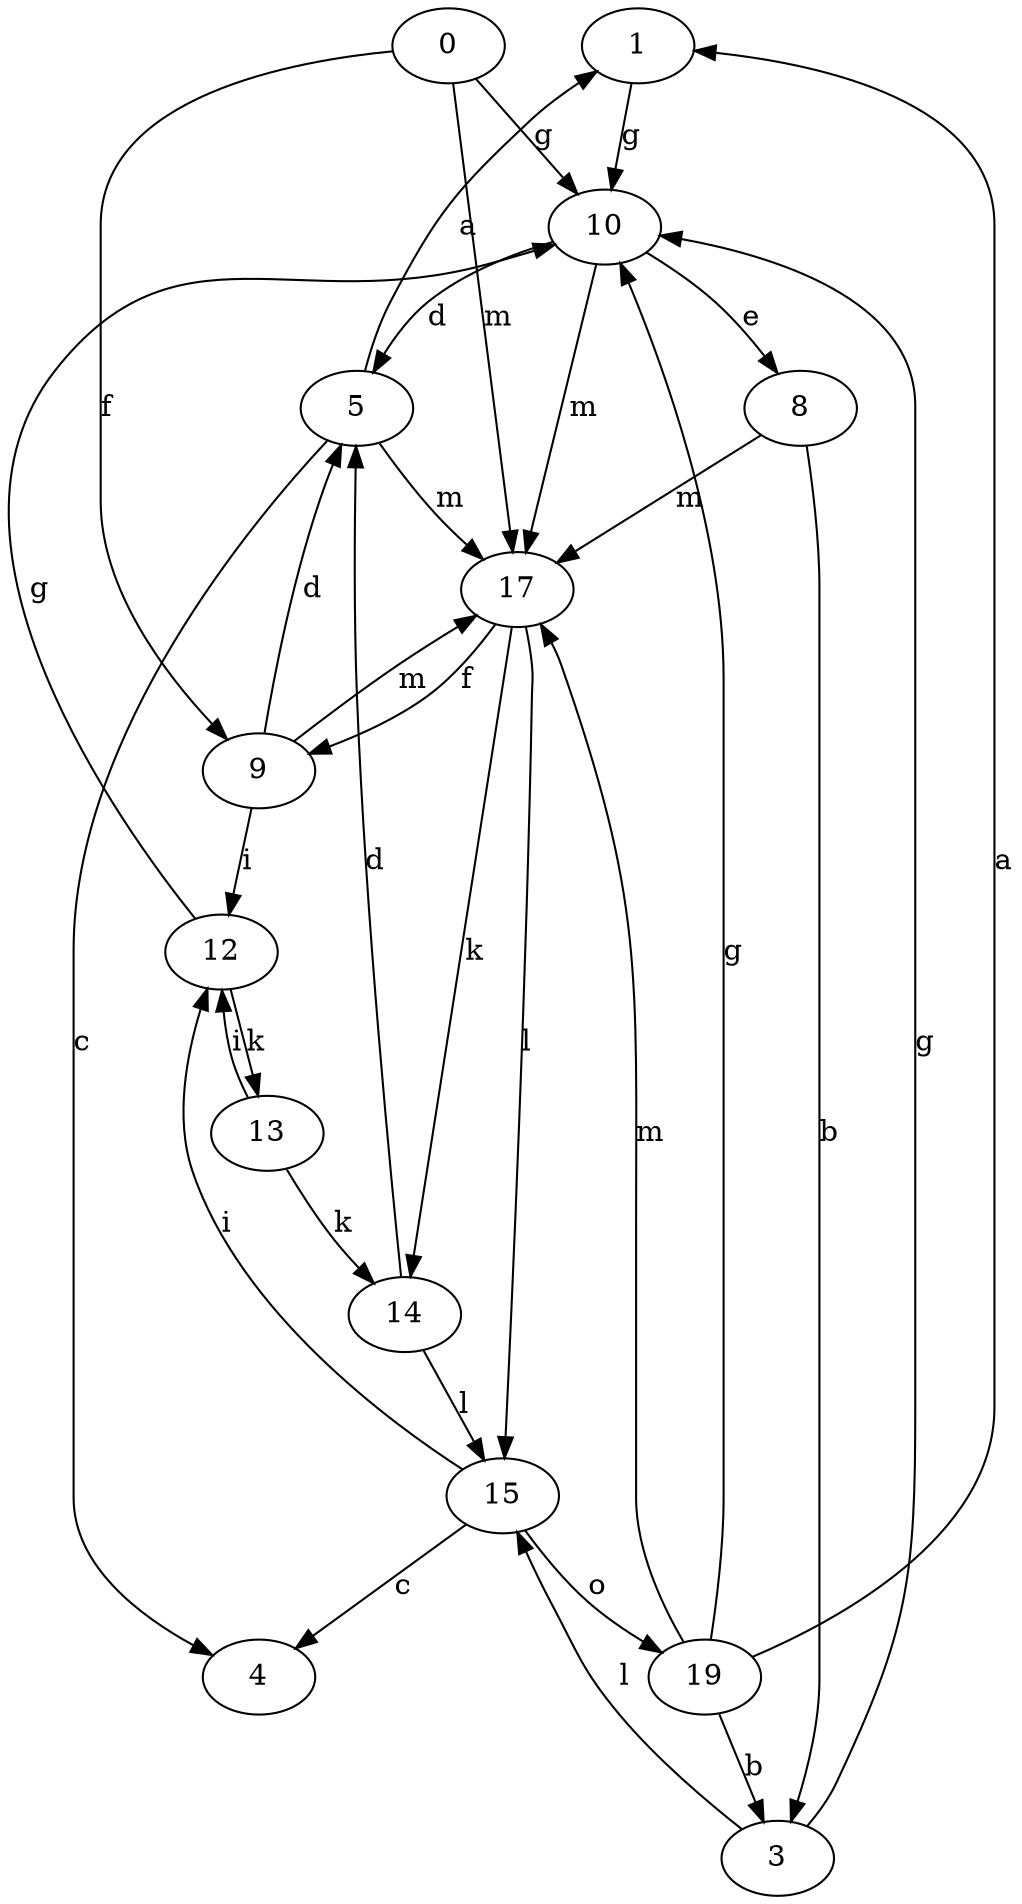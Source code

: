 strict digraph  {
1;
3;
4;
5;
8;
9;
10;
12;
13;
14;
15;
17;
0;
19;
1 -> 10  [label=g];
3 -> 10  [label=g];
3 -> 15  [label=l];
5 -> 1  [label=a];
5 -> 4  [label=c];
5 -> 17  [label=m];
8 -> 3  [label=b];
8 -> 17  [label=m];
9 -> 5  [label=d];
9 -> 12  [label=i];
9 -> 17  [label=m];
10 -> 5  [label=d];
10 -> 8  [label=e];
10 -> 17  [label=m];
12 -> 10  [label=g];
12 -> 13  [label=k];
13 -> 12  [label=i];
13 -> 14  [label=k];
14 -> 5  [label=d];
14 -> 15  [label=l];
15 -> 4  [label=c];
15 -> 12  [label=i];
15 -> 19  [label=o];
17 -> 9  [label=f];
17 -> 14  [label=k];
17 -> 15  [label=l];
0 -> 9  [label=f];
0 -> 10  [label=g];
0 -> 17  [label=m];
19 -> 1  [label=a];
19 -> 3  [label=b];
19 -> 10  [label=g];
19 -> 17  [label=m];
}
